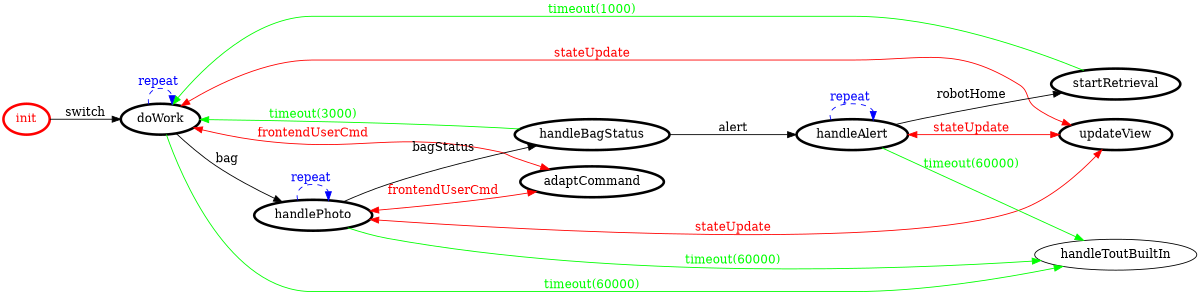 /*
*
* A GraphViz DOT FSM description 
* Please use a GraphViz visualizer (like http://www.webgraphviz.com)
*  
*/

digraph finite_state_machine {
	rankdir=LR
	size="8,5"
	
	init [ color = red ][ fontcolor = red ][ penwidth = 3 ]
	startRetrieval [ color = black ][ fontcolor = black ][ penwidth = 3 ]
	updateView [ color = black ][ fontcolor = black ][ penwidth = 3 ]
	doWork [ color = black ][ fontcolor = black ][ penwidth = 3 ]
	handlePhoto [ color = black ][ fontcolor = black ][ penwidth = 3 ]
	adaptCommand [ color = black ][ fontcolor = black ][ penwidth = 3 ]
	handleBagStatus [ color = black ][ fontcolor = black ][ penwidth = 3 ]
	handleAlert [ color = black ][ fontcolor = black ][ penwidth = 3 ]
	
	doWork -> handlePhoto [ label = "bag" ][ color = black ][ fontcolor = black ]
	doWork -> handleToutBuiltIn [ label = "timeout(60000)" ][ color = green ][ fontcolor = green ]
	handlePhoto -> updateView [ label = "stateUpdate" ][ color = red ][ fontcolor = red ][ dir = both ]
	handlePhoto -> handleToutBuiltIn [ label = "timeout(60000)" ][ color = green ][ fontcolor = green ]
	doWork -> updateView [ label = "stateUpdate" ][ color = red ][ fontcolor = red ][ dir = both ]
	startRetrieval -> doWork [ label = "timeout(1000)" ][ color = green ][ fontcolor = green ]
	doWork -> doWork [ label = "repeat "][ style = dashed ][ color = blue ][ fontcolor = blue ]
	handleBagStatus -> handleAlert [ label = "alert" ][ color = black ][ fontcolor = black ]
	handlePhoto -> adaptCommand [ label = "frontendUserCmd" ][ color = red ][ fontcolor = red ][ dir = both ]
	handleAlert -> updateView [ label = "stateUpdate" ][ color = red ][ fontcolor = red ][ dir = both ]
	init -> doWork [ label = "switch" ][ color = black ][ fontcolor = black ]
	handlePhoto -> handleBagStatus [ label = "bagStatus" ][ color = black ][ fontcolor = black ]
	handleAlert -> handleAlert [ label = "repeat "][ style = dashed ][ color = blue ][ fontcolor = blue ]
	handleBagStatus -> doWork [ label = "timeout(3000)" ][ color = green ][ fontcolor = green ]
	handlePhoto -> handlePhoto [ label = "repeat "][ style = dashed ][ color = blue ][ fontcolor = blue ]
	handleAlert -> handleToutBuiltIn [ label = "timeout(60000)" ][ color = green ][ fontcolor = green ]
	handleAlert -> startRetrieval [ label = "robotHome" ][ color = black ][ fontcolor = black ]
	doWork -> adaptCommand [ label = "frontendUserCmd" ][ color = red ][ fontcolor = red ][ dir = both ]
}
